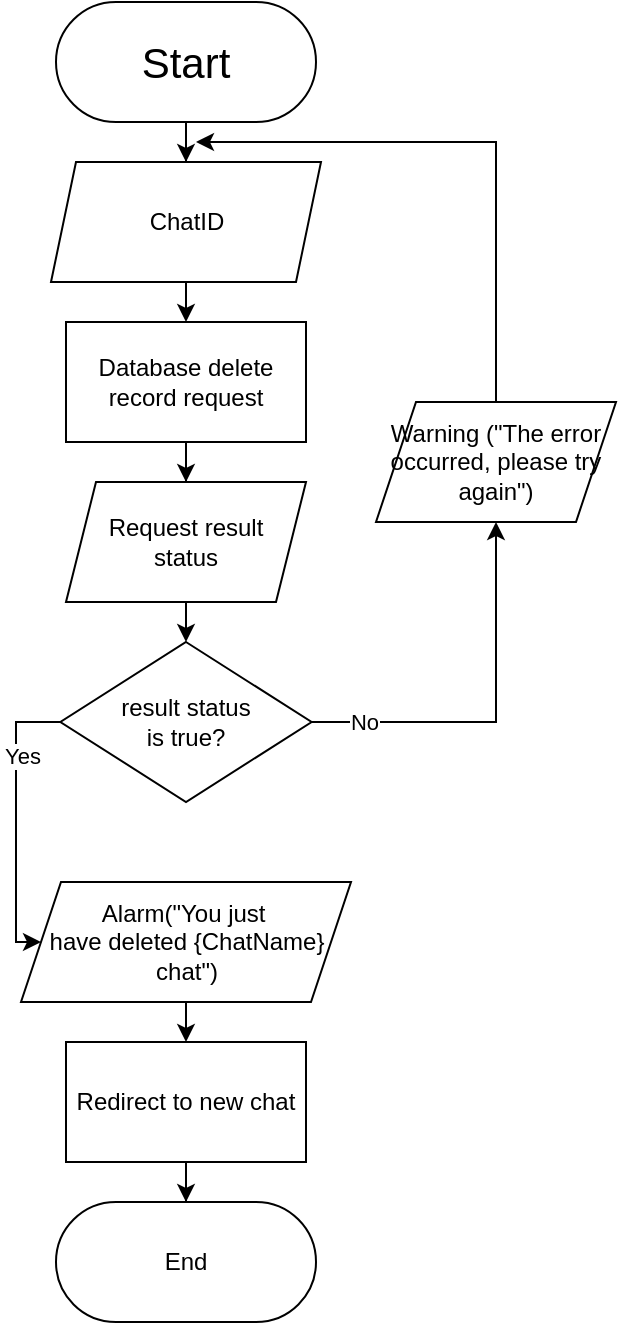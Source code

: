<mxfile version="25.0.3">
  <diagram name="Страница — 1" id="BuMqyn-qtGa89qDNM-TT">
    <mxGraphModel dx="1615" dy="871" grid="1" gridSize="10" guides="1" tooltips="1" connect="1" arrows="1" fold="1" page="1" pageScale="1" pageWidth="827" pageHeight="1169" math="0" shadow="0">
      <root>
        <mxCell id="0" />
        <mxCell id="1" parent="0" />
        <mxCell id="yWKveyhSg7M6PfVjzcy--1" style="edgeStyle=orthogonalEdgeStyle;rounded=0;orthogonalLoop=1;jettySize=auto;html=1;entryX=0.5;entryY=0;entryDx=0;entryDy=0;" parent="1" source="yWKveyhSg7M6PfVjzcy--2" target="yWKveyhSg7M6PfVjzcy--4" edge="1">
          <mxGeometry relative="1" as="geometry" />
        </mxCell>
        <mxCell id="yWKveyhSg7M6PfVjzcy--2" value="&lt;font style=&quot;font-size: 21px;&quot;&gt;Start&lt;/font&gt;" style="rounded=1;whiteSpace=wrap;html=1;glass=0;shadow=0;arcSize=50;" parent="1" vertex="1">
          <mxGeometry x="370" y="10" width="130" height="60" as="geometry" />
        </mxCell>
        <mxCell id="yWKveyhSg7M6PfVjzcy--3" value="" style="edgeStyle=orthogonalEdgeStyle;rounded=0;orthogonalLoop=1;jettySize=auto;html=1;" parent="1" source="yWKveyhSg7M6PfVjzcy--4" edge="1">
          <mxGeometry relative="1" as="geometry">
            <mxPoint x="435" y="170" as="targetPoint" />
          </mxGeometry>
        </mxCell>
        <mxCell id="yWKveyhSg7M6PfVjzcy--4" value="ChatID" style="shape=parallelogram;perimeter=parallelogramPerimeter;whiteSpace=wrap;html=1;fixedSize=1;size=12.5;" parent="1" vertex="1">
          <mxGeometry x="367.5" y="90" width="135" height="60" as="geometry" />
        </mxCell>
        <mxCell id="yWKveyhSg7M6PfVjzcy--5" style="edgeStyle=orthogonalEdgeStyle;rounded=0;orthogonalLoop=1;jettySize=auto;html=1;entryX=0.5;entryY=0;entryDx=0;entryDy=0;" parent="1" target="yWKveyhSg7M6PfVjzcy--11" edge="1">
          <mxGeometry relative="1" as="geometry">
            <mxPoint x="435" y="230" as="sourcePoint" />
          </mxGeometry>
        </mxCell>
        <mxCell id="yWKveyhSg7M6PfVjzcy--14" style="edgeStyle=orthogonalEdgeStyle;rounded=0;orthogonalLoop=1;jettySize=auto;html=1;entryX=0.5;entryY=0;entryDx=0;entryDy=0;" parent="1" source="yWKveyhSg7M6PfVjzcy--15" target="yWKveyhSg7M6PfVjzcy--17" edge="1">
          <mxGeometry relative="1" as="geometry" />
        </mxCell>
        <mxCell id="yWKveyhSg7M6PfVjzcy--15" value="Database delete record request" style="whiteSpace=wrap;html=1;" parent="1" vertex="1">
          <mxGeometry x="375" y="170" width="120" height="60" as="geometry" />
        </mxCell>
        <mxCell id="yWKveyhSg7M6PfVjzcy--16" style="edgeStyle=orthogonalEdgeStyle;rounded=0;orthogonalLoop=1;jettySize=auto;html=1;exitX=0.5;exitY=1;exitDx=0;exitDy=0;entryX=0.5;entryY=0;entryDx=0;entryDy=0;" parent="1" source="yWKveyhSg7M6PfVjzcy--17" target="yWKveyhSg7M6PfVjzcy--22" edge="1">
          <mxGeometry relative="1" as="geometry" />
        </mxCell>
        <mxCell id="yWKveyhSg7M6PfVjzcy--17" value="&lt;div&gt;Request result&lt;/div&gt;&lt;div&gt;status&lt;br&gt;&lt;/div&gt;" style="shape=parallelogram;perimeter=parallelogramPerimeter;whiteSpace=wrap;html=1;fixedSize=1;size=15;" parent="1" vertex="1">
          <mxGeometry x="375" y="250" width="120" height="60" as="geometry" />
        </mxCell>
        <mxCell id="yWKveyhSg7M6PfVjzcy--18" style="edgeStyle=orthogonalEdgeStyle;rounded=0;orthogonalLoop=1;jettySize=auto;html=1;entryX=0.5;entryY=1;entryDx=0;entryDy=0;" parent="1" source="yWKveyhSg7M6PfVjzcy--22" target="5RXyG6ZOyGsMjjcRBXWh-1" edge="1">
          <mxGeometry relative="1" as="geometry">
            <mxPoint x="657.81" y="540" as="targetPoint" />
          </mxGeometry>
        </mxCell>
        <mxCell id="yWKveyhSg7M6PfVjzcy--19" value="&lt;div&gt;No&lt;/div&gt;" style="edgeLabel;html=1;align=center;verticalAlign=middle;resizable=0;points=[];" parent="yWKveyhSg7M6PfVjzcy--18" vertex="1" connectable="0">
          <mxGeometry x="-0.734" relative="1" as="geometry">
            <mxPoint as="offset" />
          </mxGeometry>
        </mxCell>
        <mxCell id="yWKveyhSg7M6PfVjzcy--20" value="" style="edgeStyle=orthogonalEdgeStyle;rounded=0;orthogonalLoop=1;jettySize=auto;html=1;entryX=0;entryY=0.5;entryDx=0;entryDy=0;exitX=0;exitY=0.5;exitDx=0;exitDy=0;" parent="1" edge="1" target="u62cywSmhKUIR9QLg78A-1" source="yWKveyhSg7M6PfVjzcy--22">
          <mxGeometry relative="1" as="geometry">
            <mxPoint x="480.0" y="610.0" as="sourcePoint" />
            <mxPoint x="435" y="690" as="targetPoint" />
            <Array as="points">
              <mxPoint x="350" y="370" />
              <mxPoint x="350" y="480" />
            </Array>
          </mxGeometry>
        </mxCell>
        <mxCell id="yWKveyhSg7M6PfVjzcy--21" value="Yes" style="edgeLabel;html=1;align=center;verticalAlign=middle;resizable=0;points=[];" parent="yWKveyhSg7M6PfVjzcy--20" vertex="1" connectable="0">
          <mxGeometry x="-0.46" y="3" relative="1" as="geometry">
            <mxPoint as="offset" />
          </mxGeometry>
        </mxCell>
        <mxCell id="yWKveyhSg7M6PfVjzcy--22" value="result status &lt;br&gt;is true?" style="rhombus;whiteSpace=wrap;html=1;" parent="1" vertex="1">
          <mxGeometry x="372.19" y="330" width="125.62" height="80" as="geometry" />
        </mxCell>
        <mxCell id="yWKveyhSg7M6PfVjzcy--25" style="edgeStyle=orthogonalEdgeStyle;rounded=0;orthogonalLoop=1;jettySize=auto;html=1;exitX=0.5;exitY=1;exitDx=0;exitDy=0;entryX=0.5;entryY=0;entryDx=0;entryDy=0;" parent="1" target="yWKveyhSg7M6PfVjzcy--28" edge="1">
          <mxGeometry relative="1" as="geometry">
            <mxPoint x="435" y="510" as="sourcePoint" />
          </mxGeometry>
        </mxCell>
        <mxCell id="yWKveyhSg7M6PfVjzcy--27" style="edgeStyle=orthogonalEdgeStyle;rounded=0;orthogonalLoop=1;jettySize=auto;html=1;entryX=0.5;entryY=0;entryDx=0;entryDy=0;" parent="1" source="yWKveyhSg7M6PfVjzcy--28" target="yWKveyhSg7M6PfVjzcy--29" edge="1">
          <mxGeometry relative="1" as="geometry" />
        </mxCell>
        <mxCell id="yWKveyhSg7M6PfVjzcy--28" value="Redirect to new chat" style="whiteSpace=wrap;html=1;" parent="1" vertex="1">
          <mxGeometry x="375" y="530" width="120" height="60" as="geometry" />
        </mxCell>
        <mxCell id="yWKveyhSg7M6PfVjzcy--29" value="End" style="rounded=1;whiteSpace=wrap;html=1;glass=0;shadow=0;arcSize=50;" parent="1" vertex="1">
          <mxGeometry x="370" y="610" width="130" height="60" as="geometry" />
        </mxCell>
        <mxCell id="u62cywSmhKUIR9QLg78A-1" value="&lt;div&gt;Alarm(&quot;You just&amp;nbsp;&lt;/div&gt;&lt;div&gt;have deleted {ChatName} chat&quot;)&lt;/div&gt;" style="shape=parallelogram;perimeter=parallelogramPerimeter;whiteSpace=wrap;html=1;fixedSize=1;" parent="1" vertex="1">
          <mxGeometry x="352.5" y="450" width="165" height="60" as="geometry" />
        </mxCell>
        <mxCell id="5RXyG6ZOyGsMjjcRBXWh-2" style="edgeStyle=orthogonalEdgeStyle;rounded=0;orthogonalLoop=1;jettySize=auto;html=1;" edge="1" parent="1" source="5RXyG6ZOyGsMjjcRBXWh-1">
          <mxGeometry relative="1" as="geometry">
            <mxPoint x="440" y="80" as="targetPoint" />
            <Array as="points">
              <mxPoint x="590" y="80" />
            </Array>
          </mxGeometry>
        </mxCell>
        <mxCell id="5RXyG6ZOyGsMjjcRBXWh-1" value="Warning (&quot;The error occurred, please try again&quot;)" style="shape=parallelogram;perimeter=parallelogramPerimeter;whiteSpace=wrap;html=1;fixedSize=1;" vertex="1" parent="1">
          <mxGeometry x="530" y="210" width="120" height="60" as="geometry" />
        </mxCell>
      </root>
    </mxGraphModel>
  </diagram>
</mxfile>
